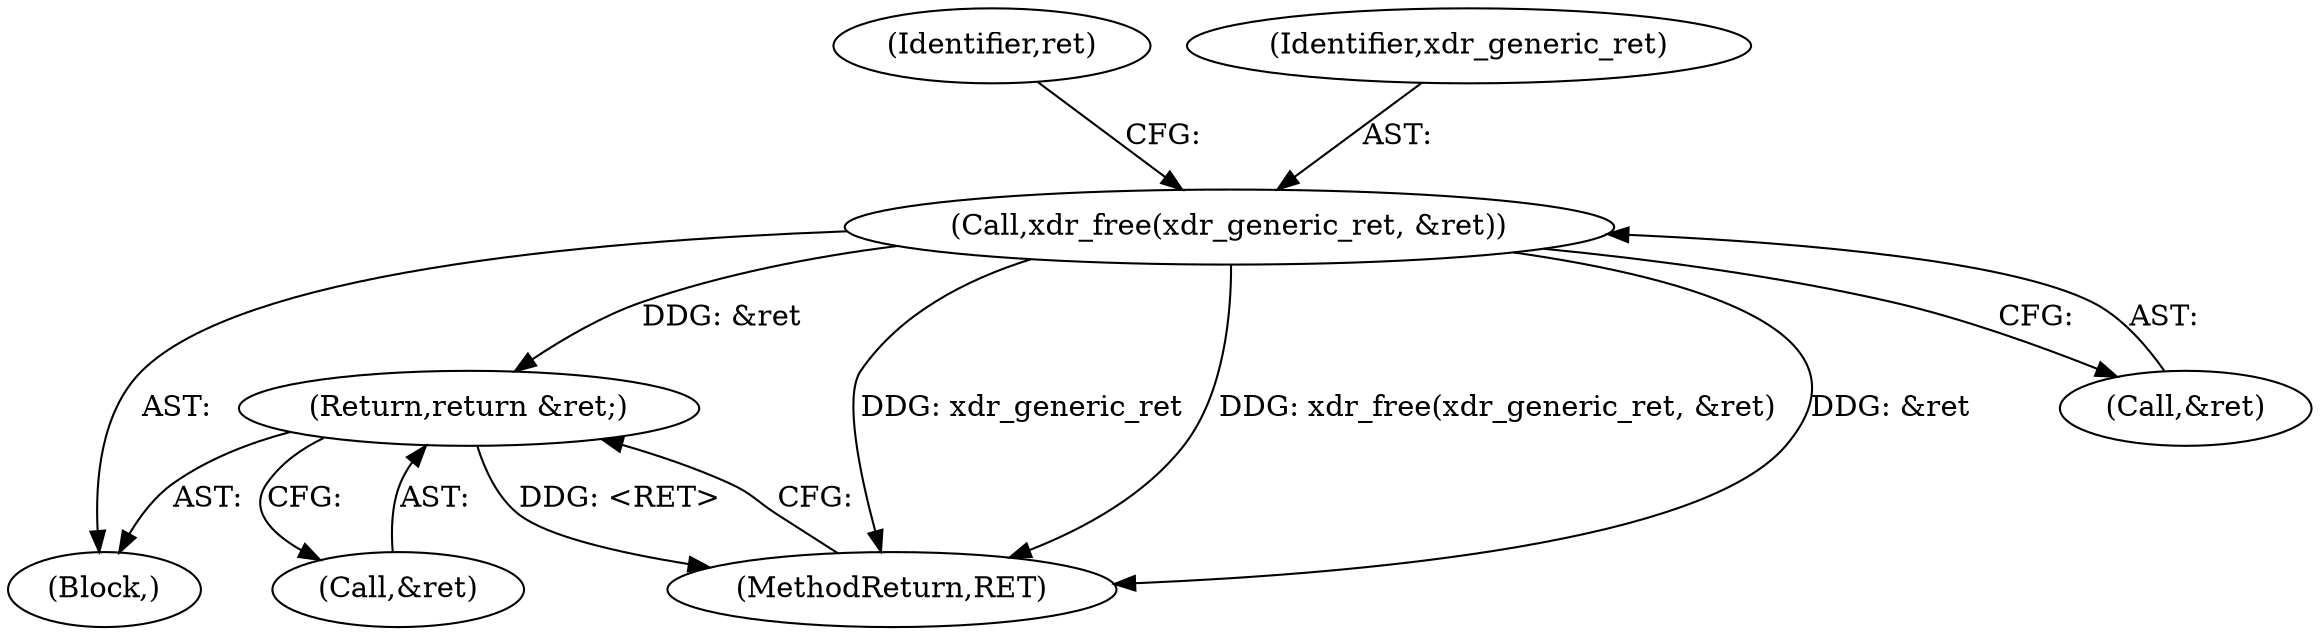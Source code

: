 digraph "0_krb5_83ed75feba32e46f736fcce0d96a0445f29b96c2_22@API" {
"1000120" [label="(Call,xdr_free(xdr_generic_ret, &ret))"];
"1000288" [label="(Return,return &ret;)"];
"1000288" [label="(Return,return &ret;)"];
"1000127" [label="(Identifier,ret)"];
"1000103" [label="(Block,)"];
"1000120" [label="(Call,xdr_free(xdr_generic_ret, &ret))"];
"1000122" [label="(Call,&ret)"];
"1000121" [label="(Identifier,xdr_generic_ret)"];
"1000289" [label="(Call,&ret)"];
"1000291" [label="(MethodReturn,RET)"];
"1000120" -> "1000103"  [label="AST: "];
"1000120" -> "1000122"  [label="CFG: "];
"1000121" -> "1000120"  [label="AST: "];
"1000122" -> "1000120"  [label="AST: "];
"1000127" -> "1000120"  [label="CFG: "];
"1000120" -> "1000291"  [label="DDG: xdr_generic_ret"];
"1000120" -> "1000291"  [label="DDG: xdr_free(xdr_generic_ret, &ret)"];
"1000120" -> "1000291"  [label="DDG: &ret"];
"1000120" -> "1000288"  [label="DDG: &ret"];
"1000288" -> "1000103"  [label="AST: "];
"1000288" -> "1000289"  [label="CFG: "];
"1000289" -> "1000288"  [label="AST: "];
"1000291" -> "1000288"  [label="CFG: "];
"1000288" -> "1000291"  [label="DDG: <RET>"];
}
